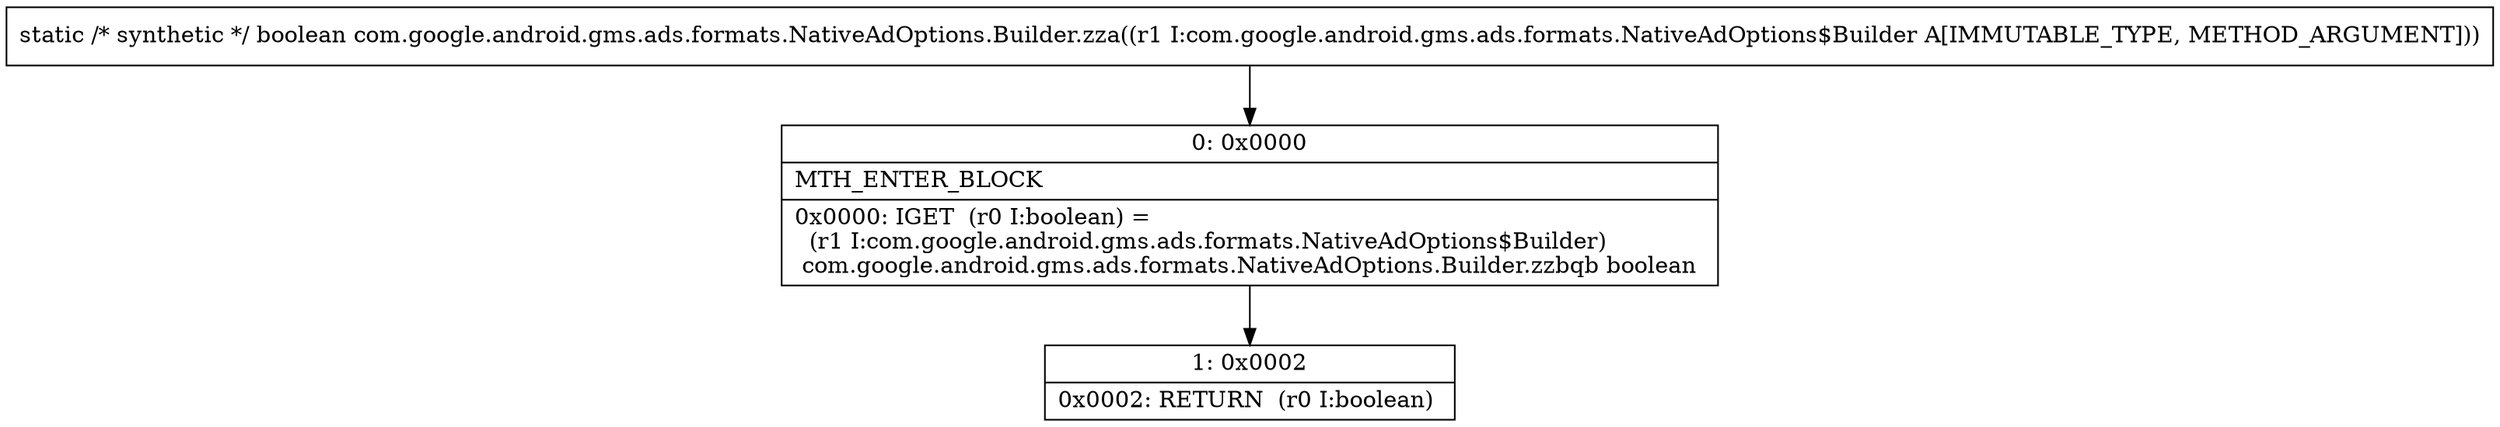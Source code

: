 digraph "CFG forcom.google.android.gms.ads.formats.NativeAdOptions.Builder.zza(Lcom\/google\/android\/gms\/ads\/formats\/NativeAdOptions$Builder;)Z" {
Node_0 [shape=record,label="{0\:\ 0x0000|MTH_ENTER_BLOCK\l|0x0000: IGET  (r0 I:boolean) = \l  (r1 I:com.google.android.gms.ads.formats.NativeAdOptions$Builder)\l com.google.android.gms.ads.formats.NativeAdOptions.Builder.zzbqb boolean \l}"];
Node_1 [shape=record,label="{1\:\ 0x0002|0x0002: RETURN  (r0 I:boolean) \l}"];
MethodNode[shape=record,label="{static \/* synthetic *\/ boolean com.google.android.gms.ads.formats.NativeAdOptions.Builder.zza((r1 I:com.google.android.gms.ads.formats.NativeAdOptions$Builder A[IMMUTABLE_TYPE, METHOD_ARGUMENT])) }"];
MethodNode -> Node_0;
Node_0 -> Node_1;
}

